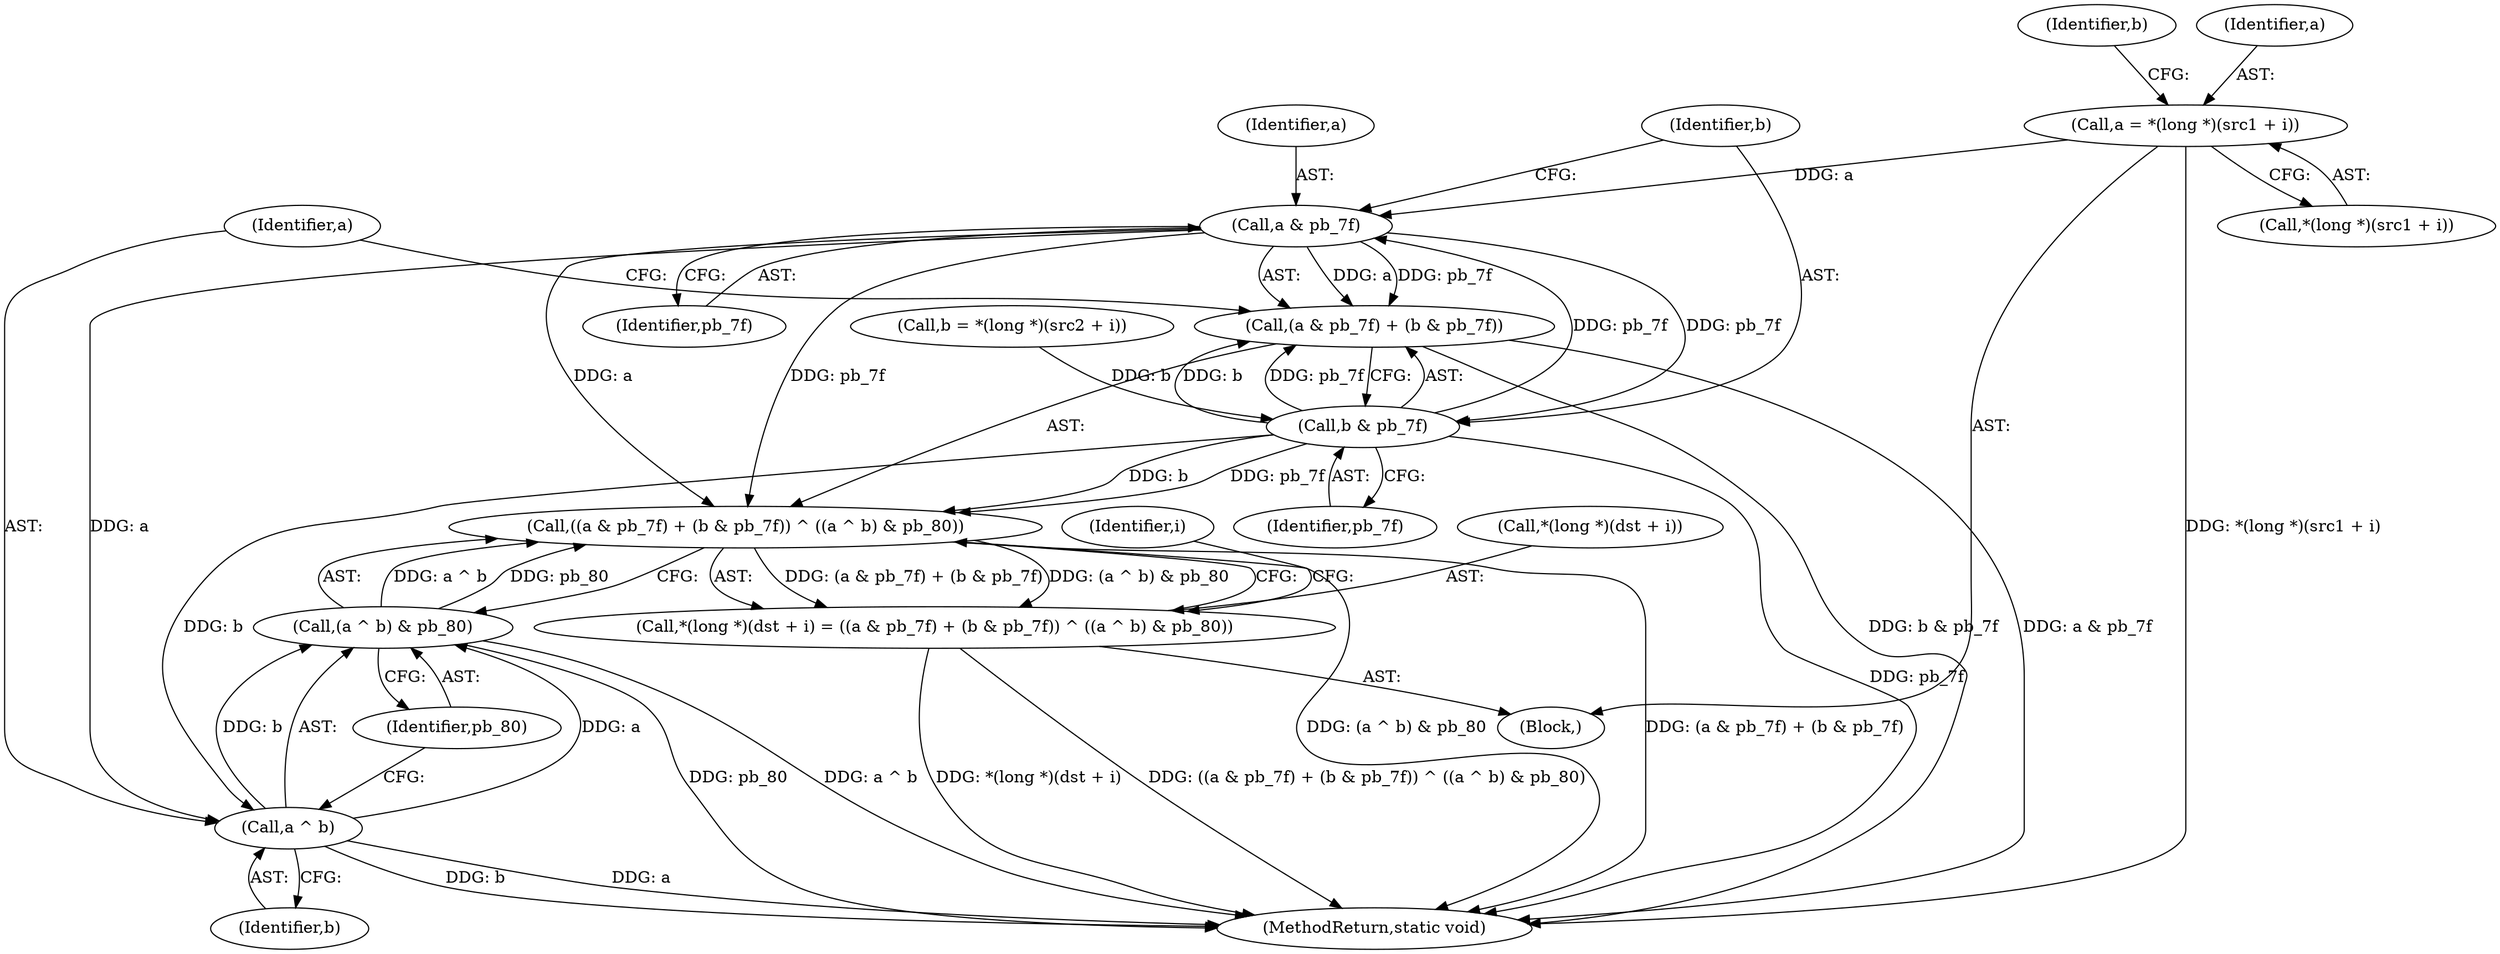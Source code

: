 digraph "0_FFmpeg_86736f59d6a527d8bc807d09b93f971c0fe0bb07@integer" {
"1000123" [label="(Call,a = *(long *)(src1 + i))"];
"1000149" [label="(Call,a & pb_7f)"];
"1000147" [label="(Call,((a & pb_7f) + (b & pb_7f)) ^ ((a ^ b) & pb_80))"];
"1000140" [label="(Call,*(long *)(dst + i) = ((a & pb_7f) + (b & pb_7f)) ^ ((a ^ b) & pb_80))"];
"1000148" [label="(Call,(a & pb_7f) + (b & pb_7f))"];
"1000152" [label="(Call,b & pb_7f)"];
"1000156" [label="(Call,a ^ b)"];
"1000155" [label="(Call,(a ^ b) & pb_80)"];
"1000158" [label="(Identifier,b)"];
"1000150" [label="(Identifier,a)"];
"1000123" [label="(Call,a = *(long *)(src1 + i))"];
"1000147" [label="(Call,((a & pb_7f) + (b & pb_7f)) ^ ((a ^ b) & pb_80))"];
"1000177" [label="(MethodReturn,static void)"];
"1000156" [label="(Call,a ^ b)"];
"1000118" [label="(Identifier,i)"];
"1000141" [label="(Call,*(long *)(dst + i))"];
"1000149" [label="(Call,a & pb_7f)"];
"1000155" [label="(Call,(a ^ b) & pb_80)"];
"1000151" [label="(Identifier,pb_7f)"];
"1000140" [label="(Call,*(long *)(dst + i) = ((a & pb_7f) + (b & pb_7f)) ^ ((a ^ b) & pb_80))"];
"1000125" [label="(Call,*(long *)(src1 + i))"];
"1000121" [label="(Block,)"];
"1000152" [label="(Call,b & pb_7f)"];
"1000133" [label="(Identifier,b)"];
"1000153" [label="(Identifier,b)"];
"1000159" [label="(Identifier,pb_80)"];
"1000157" [label="(Identifier,a)"];
"1000148" [label="(Call,(a & pb_7f) + (b & pb_7f))"];
"1000132" [label="(Call,b = *(long *)(src2 + i))"];
"1000154" [label="(Identifier,pb_7f)"];
"1000124" [label="(Identifier,a)"];
"1000123" -> "1000121"  [label="AST: "];
"1000123" -> "1000125"  [label="CFG: "];
"1000124" -> "1000123"  [label="AST: "];
"1000125" -> "1000123"  [label="AST: "];
"1000133" -> "1000123"  [label="CFG: "];
"1000123" -> "1000177"  [label="DDG: *(long *)(src1 + i)"];
"1000123" -> "1000149"  [label="DDG: a"];
"1000149" -> "1000148"  [label="AST: "];
"1000149" -> "1000151"  [label="CFG: "];
"1000150" -> "1000149"  [label="AST: "];
"1000151" -> "1000149"  [label="AST: "];
"1000153" -> "1000149"  [label="CFG: "];
"1000149" -> "1000147"  [label="DDG: a"];
"1000149" -> "1000147"  [label="DDG: pb_7f"];
"1000149" -> "1000148"  [label="DDG: a"];
"1000149" -> "1000148"  [label="DDG: pb_7f"];
"1000152" -> "1000149"  [label="DDG: pb_7f"];
"1000149" -> "1000152"  [label="DDG: pb_7f"];
"1000149" -> "1000156"  [label="DDG: a"];
"1000147" -> "1000140"  [label="AST: "];
"1000147" -> "1000155"  [label="CFG: "];
"1000148" -> "1000147"  [label="AST: "];
"1000155" -> "1000147"  [label="AST: "];
"1000140" -> "1000147"  [label="CFG: "];
"1000147" -> "1000177"  [label="DDG: (a ^ b) & pb_80"];
"1000147" -> "1000177"  [label="DDG: (a & pb_7f) + (b & pb_7f)"];
"1000147" -> "1000140"  [label="DDG: (a & pb_7f) + (b & pb_7f)"];
"1000147" -> "1000140"  [label="DDG: (a ^ b) & pb_80"];
"1000152" -> "1000147"  [label="DDG: b"];
"1000152" -> "1000147"  [label="DDG: pb_7f"];
"1000155" -> "1000147"  [label="DDG: a ^ b"];
"1000155" -> "1000147"  [label="DDG: pb_80"];
"1000140" -> "1000121"  [label="AST: "];
"1000141" -> "1000140"  [label="AST: "];
"1000118" -> "1000140"  [label="CFG: "];
"1000140" -> "1000177"  [label="DDG: *(long *)(dst + i)"];
"1000140" -> "1000177"  [label="DDG: ((a & pb_7f) + (b & pb_7f)) ^ ((a ^ b) & pb_80)"];
"1000148" -> "1000152"  [label="CFG: "];
"1000152" -> "1000148"  [label="AST: "];
"1000157" -> "1000148"  [label="CFG: "];
"1000148" -> "1000177"  [label="DDG: b & pb_7f"];
"1000148" -> "1000177"  [label="DDG: a & pb_7f"];
"1000152" -> "1000148"  [label="DDG: b"];
"1000152" -> "1000148"  [label="DDG: pb_7f"];
"1000152" -> "1000154"  [label="CFG: "];
"1000153" -> "1000152"  [label="AST: "];
"1000154" -> "1000152"  [label="AST: "];
"1000152" -> "1000177"  [label="DDG: pb_7f"];
"1000132" -> "1000152"  [label="DDG: b"];
"1000152" -> "1000156"  [label="DDG: b"];
"1000156" -> "1000155"  [label="AST: "];
"1000156" -> "1000158"  [label="CFG: "];
"1000157" -> "1000156"  [label="AST: "];
"1000158" -> "1000156"  [label="AST: "];
"1000159" -> "1000156"  [label="CFG: "];
"1000156" -> "1000177"  [label="DDG: a"];
"1000156" -> "1000177"  [label="DDG: b"];
"1000156" -> "1000155"  [label="DDG: a"];
"1000156" -> "1000155"  [label="DDG: b"];
"1000155" -> "1000159"  [label="CFG: "];
"1000159" -> "1000155"  [label="AST: "];
"1000155" -> "1000177"  [label="DDG: pb_80"];
"1000155" -> "1000177"  [label="DDG: a ^ b"];
}
